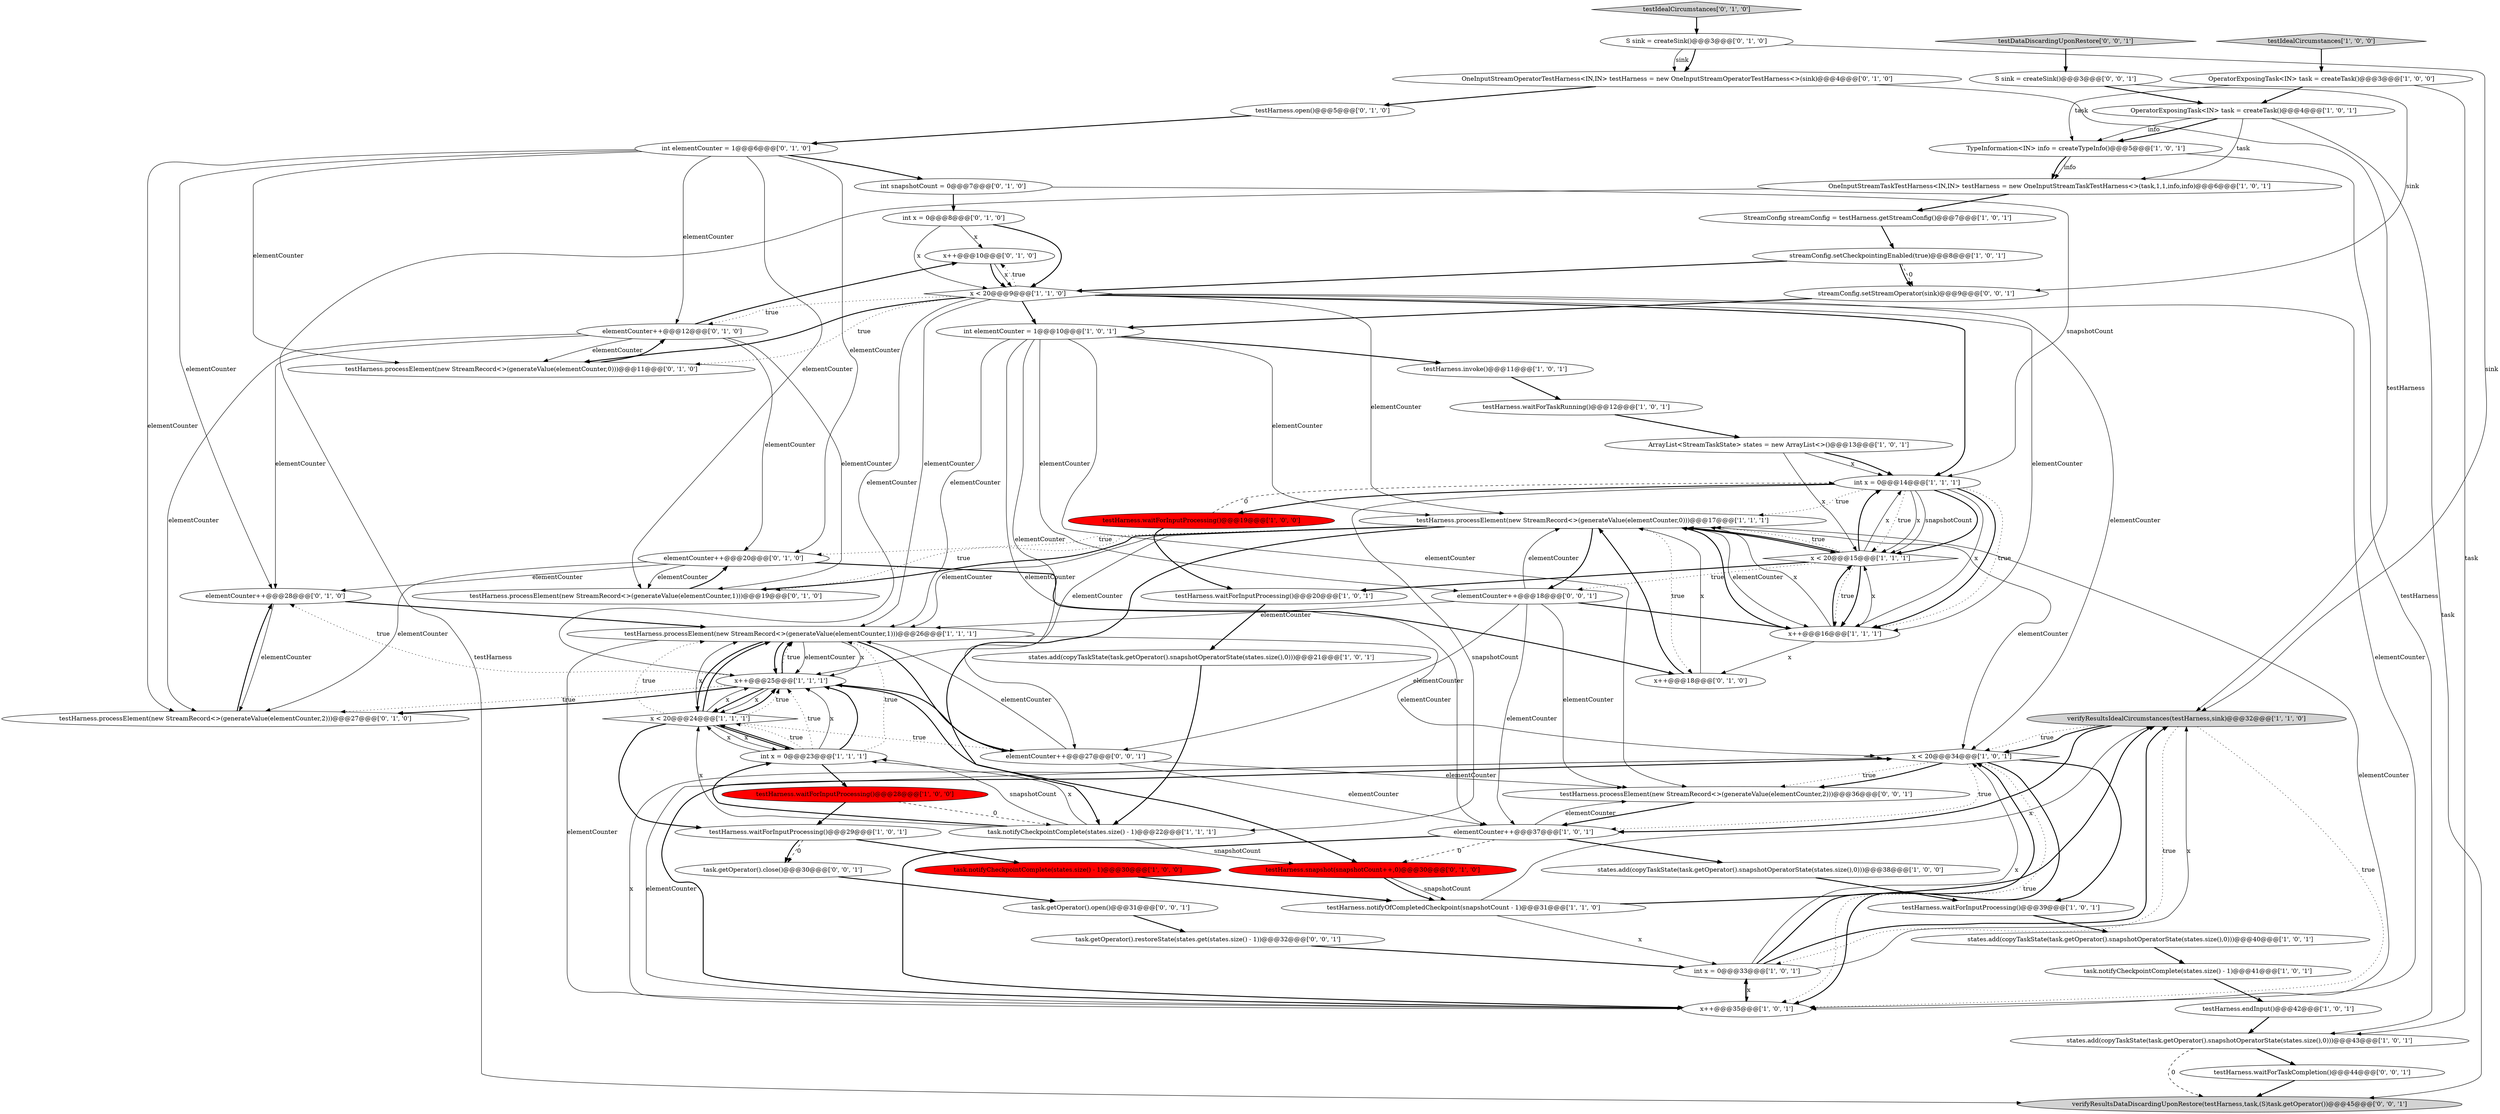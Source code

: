 digraph {
47 [style = filled, label = "testIdealCircumstances['0', '1', '0']", fillcolor = lightgray, shape = diamond image = "AAA0AAABBB2BBB"];
51 [style = filled, label = "int elementCounter = 1@@@6@@@['0', '1', '0']", fillcolor = white, shape = ellipse image = "AAA0AAABBB2BBB"];
63 [style = filled, label = "task.getOperator().close()@@@30@@@['0', '0', '1']", fillcolor = white, shape = ellipse image = "AAA0AAABBB3BBB"];
41 [style = filled, label = "int snapshotCount = 0@@@7@@@['0', '1', '0']", fillcolor = white, shape = ellipse image = "AAA0AAABBB2BBB"];
13 [style = filled, label = "testHarness.waitForInputProcessing()@@@39@@@['1', '0', '1']", fillcolor = white, shape = ellipse image = "AAA0AAABBB1BBB"];
17 [style = filled, label = "task.notifyCheckpointComplete(states.size() - 1)@@@30@@@['1', '0', '0']", fillcolor = red, shape = ellipse image = "AAA1AAABBB1BBB"];
27 [style = filled, label = "testHarness.processElement(new StreamRecord<>(generateValue(elementCounter,0)))@@@17@@@['1', '1', '1']", fillcolor = white, shape = ellipse image = "AAA0AAABBB1BBB"];
62 [style = filled, label = "testDataDiscardingUponRestore['0', '0', '1']", fillcolor = lightgray, shape = diamond image = "AAA0AAABBB3BBB"];
9 [style = filled, label = "testHarness.notifyOfCompletedCheckpoint(snapshotCount - 1)@@@31@@@['1', '1', '0']", fillcolor = white, shape = ellipse image = "AAA0AAABBB1BBB"];
37 [style = filled, label = "testHarness.waitForInputProcessing()@@@20@@@['1', '0', '1']", fillcolor = white, shape = ellipse image = "AAA0AAABBB1BBB"];
5 [style = filled, label = "OperatorExposingTask<IN> task = createTask()@@@4@@@['1', '0', '1']", fillcolor = white, shape = ellipse image = "AAA0AAABBB1BBB"];
65 [style = filled, label = "verifyResultsDataDiscardingUponRestore(testHarness,task,(S)task.getOperator())@@@45@@@['0', '0', '1']", fillcolor = lightgray, shape = ellipse image = "AAA0AAABBB3BBB"];
44 [style = filled, label = "elementCounter++@@@20@@@['0', '1', '0']", fillcolor = white, shape = ellipse image = "AAA0AAABBB2BBB"];
30 [style = filled, label = "x++@@@25@@@['1', '1', '1']", fillcolor = white, shape = ellipse image = "AAA0AAABBB1BBB"];
45 [style = filled, label = "testHarness.open()@@@5@@@['0', '1', '0']", fillcolor = white, shape = ellipse image = "AAA0AAABBB2BBB"];
23 [style = filled, label = "int elementCounter = 1@@@10@@@['1', '0', '1']", fillcolor = white, shape = ellipse image = "AAA0AAABBB1BBB"];
29 [style = filled, label = "task.notifyCheckpointComplete(states.size() - 1)@@@22@@@['1', '1', '1']", fillcolor = white, shape = ellipse image = "AAA0AAABBB1BBB"];
10 [style = filled, label = "x < 20@@@34@@@['1', '0', '1']", fillcolor = white, shape = diamond image = "AAA0AAABBB1BBB"];
2 [style = filled, label = "int x = 0@@@33@@@['1', '0', '1']", fillcolor = white, shape = ellipse image = "AAA0AAABBB1BBB"];
15 [style = filled, label = "testHarness.invoke()@@@11@@@['1', '0', '1']", fillcolor = white, shape = ellipse image = "AAA0AAABBB1BBB"];
52 [style = filled, label = "x++@@@10@@@['0', '1', '0']", fillcolor = white, shape = ellipse image = "AAA0AAABBB2BBB"];
46 [style = filled, label = "x++@@@18@@@['0', '1', '0']", fillcolor = white, shape = ellipse image = "AAA0AAABBB2BBB"];
11 [style = filled, label = "testHarness.waitForTaskRunning()@@@12@@@['1', '0', '1']", fillcolor = white, shape = ellipse image = "AAA0AAABBB1BBB"];
33 [style = filled, label = "task.notifyCheckpointComplete(states.size() - 1)@@@41@@@['1', '0', '1']", fillcolor = white, shape = ellipse image = "AAA0AAABBB1BBB"];
57 [style = filled, label = "elementCounter++@@@27@@@['0', '0', '1']", fillcolor = white, shape = ellipse image = "AAA0AAABBB3BBB"];
6 [style = filled, label = "OneInputStreamTaskTestHarness<IN,IN> testHarness = new OneInputStreamTaskTestHarness<>(task,1,1,info,info)@@@6@@@['1', '0', '1']", fillcolor = white, shape = ellipse image = "AAA0AAABBB1BBB"];
60 [style = filled, label = "testHarness.waitForTaskCompletion()@@@44@@@['0', '0', '1']", fillcolor = white, shape = ellipse image = "AAA0AAABBB3BBB"];
12 [style = filled, label = "ArrayList<StreamTaskState> states = new ArrayList<>()@@@13@@@['1', '0', '1']", fillcolor = white, shape = ellipse image = "AAA0AAABBB1BBB"];
56 [style = filled, label = "testHarness.processElement(new StreamRecord<>(generateValue(elementCounter,2)))@@@36@@@['0', '0', '1']", fillcolor = white, shape = ellipse image = "AAA0AAABBB3BBB"];
58 [style = filled, label = "task.getOperator().restoreState(states.get(states.size() - 1))@@@32@@@['0', '0', '1']", fillcolor = white, shape = ellipse image = "AAA0AAABBB3BBB"];
55 [style = filled, label = "S sink = createSink()@@@3@@@['0', '0', '1']", fillcolor = white, shape = ellipse image = "AAA0AAABBB3BBB"];
20 [style = filled, label = "int x = 0@@@14@@@['1', '1', '1']", fillcolor = white, shape = ellipse image = "AAA0AAABBB1BBB"];
35 [style = filled, label = "testIdealCircumstances['1', '0', '0']", fillcolor = lightgray, shape = diamond image = "AAA0AAABBB1BBB"];
0 [style = filled, label = "int x = 0@@@23@@@['1', '1', '1']", fillcolor = white, shape = ellipse image = "AAA0AAABBB1BBB"];
26 [style = filled, label = "StreamConfig streamConfig = testHarness.getStreamConfig()@@@7@@@['1', '0', '1']", fillcolor = white, shape = ellipse image = "AAA0AAABBB1BBB"];
38 [style = filled, label = "testHarness.waitForInputProcessing()@@@19@@@['1', '0', '0']", fillcolor = red, shape = ellipse image = "AAA1AAABBB1BBB"];
36 [style = filled, label = "x < 20@@@15@@@['1', '1', '1']", fillcolor = white, shape = diamond image = "AAA0AAABBB1BBB"];
59 [style = filled, label = "task.getOperator().open()@@@31@@@['0', '0', '1']", fillcolor = white, shape = ellipse image = "AAA0AAABBB3BBB"];
64 [style = filled, label = "elementCounter++@@@18@@@['0', '0', '1']", fillcolor = white, shape = ellipse image = "AAA0AAABBB3BBB"];
50 [style = filled, label = "S sink = createSink()@@@3@@@['0', '1', '0']", fillcolor = white, shape = ellipse image = "AAA0AAABBB2BBB"];
14 [style = filled, label = "streamConfig.setCheckpointingEnabled(true)@@@8@@@['1', '0', '1']", fillcolor = white, shape = ellipse image = "AAA0AAABBB1BBB"];
16 [style = filled, label = "x++@@@35@@@['1', '0', '1']", fillcolor = white, shape = ellipse image = "AAA0AAABBB1BBB"];
31 [style = filled, label = "verifyResultsIdealCircumstances(testHarness,sink)@@@32@@@['1', '1', '0']", fillcolor = lightgray, shape = ellipse image = "AAA0AAABBB1BBB"];
7 [style = filled, label = "x++@@@16@@@['1', '1', '1']", fillcolor = white, shape = ellipse image = "AAA0AAABBB1BBB"];
24 [style = filled, label = "TypeInformation<IN> info = createTypeInfo()@@@5@@@['1', '0', '1']", fillcolor = white, shape = ellipse image = "AAA0AAABBB1BBB"];
19 [style = filled, label = "states.add(copyTaskState(task.getOperator().snapshotOperatorState(states.size(),0)))@@@40@@@['1', '0', '1']", fillcolor = white, shape = ellipse image = "AAA0AAABBB1BBB"];
1 [style = filled, label = "x < 20@@@9@@@['1', '1', '0']", fillcolor = white, shape = diamond image = "AAA0AAABBB1BBB"];
32 [style = filled, label = "states.add(copyTaskState(task.getOperator().snapshotOperatorState(states.size(),0)))@@@38@@@['1', '0', '0']", fillcolor = white, shape = ellipse image = "AAA0AAABBB1BBB"];
34 [style = filled, label = "testHarness.processElement(new StreamRecord<>(generateValue(elementCounter,1)))@@@26@@@['1', '1', '1']", fillcolor = white, shape = ellipse image = "AAA0AAABBB1BBB"];
40 [style = filled, label = "testHarness.snapshot(snapshotCount++,0)@@@30@@@['0', '1', '0']", fillcolor = red, shape = ellipse image = "AAA1AAABBB2BBB"];
53 [style = filled, label = "elementCounter++@@@28@@@['0', '1', '0']", fillcolor = white, shape = ellipse image = "AAA0AAABBB2BBB"];
54 [style = filled, label = "testHarness.processElement(new StreamRecord<>(generateValue(elementCounter,2)))@@@27@@@['0', '1', '0']", fillcolor = white, shape = ellipse image = "AAA0AAABBB2BBB"];
21 [style = filled, label = "x < 20@@@24@@@['1', '1', '1']", fillcolor = white, shape = diamond image = "AAA0AAABBB1BBB"];
28 [style = filled, label = "testHarness.waitForInputProcessing()@@@29@@@['1', '0', '1']", fillcolor = white, shape = ellipse image = "AAA0AAABBB1BBB"];
48 [style = filled, label = "OneInputStreamOperatorTestHarness<IN,IN> testHarness = new OneInputStreamOperatorTestHarness<>(sink)@@@4@@@['0', '1', '0']", fillcolor = white, shape = ellipse image = "AAA0AAABBB2BBB"];
22 [style = filled, label = "OperatorExposingTask<IN> task = createTask()@@@3@@@['1', '0', '0']", fillcolor = white, shape = ellipse image = "AAA0AAABBB1BBB"];
49 [style = filled, label = "int x = 0@@@8@@@['0', '1', '0']", fillcolor = white, shape = ellipse image = "AAA0AAABBB2BBB"];
43 [style = filled, label = "testHarness.processElement(new StreamRecord<>(generateValue(elementCounter,0)))@@@11@@@['0', '1', '0']", fillcolor = white, shape = ellipse image = "AAA0AAABBB2BBB"];
25 [style = filled, label = "elementCounter++@@@37@@@['1', '0', '1']", fillcolor = white, shape = ellipse image = "AAA0AAABBB1BBB"];
8 [style = filled, label = "states.add(copyTaskState(task.getOperator().snapshotOperatorState(states.size(),0)))@@@21@@@['1', '0', '1']", fillcolor = white, shape = ellipse image = "AAA0AAABBB1BBB"];
3 [style = filled, label = "states.add(copyTaskState(task.getOperator().snapshotOperatorState(states.size(),0)))@@@43@@@['1', '0', '1']", fillcolor = white, shape = ellipse image = "AAA0AAABBB1BBB"];
42 [style = filled, label = "testHarness.processElement(new StreamRecord<>(generateValue(elementCounter,1)))@@@19@@@['0', '1', '0']", fillcolor = white, shape = ellipse image = "AAA0AAABBB2BBB"];
39 [style = filled, label = "elementCounter++@@@12@@@['0', '1', '0']", fillcolor = white, shape = ellipse image = "AAA0AAABBB2BBB"];
4 [style = filled, label = "testHarness.endInput()@@@42@@@['1', '0', '1']", fillcolor = white, shape = ellipse image = "AAA0AAABBB1BBB"];
18 [style = filled, label = "testHarness.waitForInputProcessing()@@@28@@@['1', '0', '0']", fillcolor = red, shape = ellipse image = "AAA1AAABBB1BBB"];
61 [style = filled, label = "streamConfig.setStreamOperator(sink)@@@9@@@['0', '0', '1']", fillcolor = white, shape = ellipse image = "AAA0AAABBB3BBB"];
52->1 [style = bold, label=""];
0->30 [style = bold, label=""];
1->39 [style = dotted, label="true"];
53->54 [style = solid, label="elementCounter"];
51->44 [style = solid, label="elementCounter"];
27->44 [style = dotted, label="true"];
7->27 [style = solid, label="x"];
17->9 [style = bold, label=""];
51->42 [style = solid, label="elementCounter"];
39->42 [style = solid, label="elementCounter"];
0->30 [style = solid, label="x"];
64->56 [style = solid, label="elementCounter"];
29->0 [style = bold, label=""];
27->34 [style = solid, label="elementCounter"];
1->20 [style = bold, label=""];
20->27 [style = dotted, label="true"];
20->36 [style = dotted, label="true"];
34->30 [style = solid, label="elementCounter"];
44->54 [style = solid, label="elementCounter"];
62->55 [style = bold, label=""];
59->58 [style = bold, label=""];
21->30 [style = bold, label=""];
39->54 [style = solid, label="elementCounter"];
3->65 [style = dashed, label="0"];
20->7 [style = solid, label="x"];
36->20 [style = bold, label=""];
34->16 [style = solid, label="elementCounter"];
1->23 [style = bold, label=""];
21->28 [style = bold, label=""];
39->43 [style = solid, label="elementCounter"];
5->6 [style = solid, label="task"];
2->10 [style = solid, label="x"];
44->46 [style = bold, label=""];
48->31 [style = solid, label="testHarness"];
42->44 [style = bold, label=""];
41->20 [style = solid, label="snapshotCount"];
39->53 [style = solid, label="elementCounter"];
15->11 [style = bold, label=""];
9->2 [style = solid, label="x"];
0->21 [style = dotted, label="true"];
53->34 [style = bold, label=""];
29->21 [style = solid, label="x"];
0->34 [style = dotted, label="true"];
21->57 [style = dotted, label="true"];
51->53 [style = solid, label="elementCounter"];
54->53 [style = bold, label=""];
30->40 [style = bold, label=""];
60->65 [style = bold, label=""];
38->20 [style = dashed, label="0"];
28->63 [style = dashed, label="0"];
1->10 [style = solid, label="elementCounter"];
27->7 [style = solid, label="elementCounter"];
10->16 [style = dotted, label="true"];
5->24 [style = solid, label="info"];
2->31 [style = bold, label=""];
18->29 [style = dashed, label="0"];
4->3 [style = bold, label=""];
22->3 [style = solid, label="task"];
44->42 [style = solid, label="elementCounter"];
14->61 [style = dashed, label="0"];
21->0 [style = bold, label=""];
34->30 [style = solid, label="x"];
26->14 [style = bold, label=""];
1->27 [style = solid, label="elementCounter"];
1->43 [style = dotted, label="true"];
25->40 [style = dashed, label="0"];
58->2 [style = bold, label=""];
11->12 [style = bold, label=""];
30->34 [style = bold, label=""];
41->49 [style = bold, label=""];
0->21 [style = bold, label=""];
20->38 [style = bold, label=""];
55->5 [style = bold, label=""];
56->25 [style = bold, label=""];
29->40 [style = solid, label="snapshotCount"];
31->10 [style = dotted, label="true"];
22->5 [style = bold, label=""];
18->28 [style = bold, label=""];
34->10 [style = solid, label="elementCounter"];
30->53 [style = dotted, label="true"];
27->30 [style = solid, label="elementCounter"];
57->56 [style = solid, label="elementCounter"];
30->54 [style = dotted, label="true"];
36->7 [style = dotted, label="true"];
28->63 [style = bold, label=""];
39->52 [style = bold, label=""];
10->25 [style = dotted, label="true"];
49->1 [style = bold, label=""];
0->21 [style = solid, label="x"];
38->37 [style = bold, label=""];
49->52 [style = solid, label="x"];
21->30 [style = dotted, label="true"];
36->20 [style = solid, label="x"];
57->30 [style = bold, label=""];
1->30 [style = solid, label="elementCounter"];
27->64 [style = bold, label=""];
14->61 [style = bold, label=""];
1->34 [style = solid, label="elementCounter"];
36->37 [style = bold, label=""];
7->46 [style = solid, label="x"];
27->29 [style = bold, label=""];
20->7 [style = bold, label=""];
44->53 [style = solid, label="elementCounter"];
27->42 [style = dotted, label="true"];
25->56 [style = solid, label="elementCounter"];
2->16 [style = solid, label="x"];
23->25 [style = solid, label="elementCounter"];
34->57 [style = bold, label=""];
19->33 [style = bold, label=""];
23->34 [style = solid, label="elementCounter"];
6->26 [style = bold, label=""];
31->25 [style = bold, label=""];
64->57 [style = solid, label="elementCounter"];
20->29 [style = solid, label="snapshotCount"];
12->20 [style = solid, label="x"];
63->59 [style = bold, label=""];
45->51 [style = bold, label=""];
9->31 [style = bold, label=""];
2->31 [style = solid, label="x"];
33->4 [style = bold, label=""];
21->34 [style = bold, label=""];
23->15 [style = bold, label=""];
1->16 [style = solid, label="elementCounter"];
29->0 [style = solid, label="snapshotCount"];
12->20 [style = bold, label=""];
40->9 [style = solid, label="snapshotCount"];
22->24 [style = solid, label="task"];
20->36 [style = solid, label="x"];
40->9 [style = bold, label=""];
24->6 [style = solid, label="info"];
20->7 [style = dotted, label="true"];
50->48 [style = bold, label=""];
2->10 [style = bold, label=""];
25->16 [style = bold, label=""];
30->34 [style = dotted, label="true"];
0->30 [style = dotted, label="true"];
47->50 [style = bold, label=""];
16->10 [style = solid, label="x"];
10->56 [style = dotted, label="true"];
49->1 [style = solid, label="x"];
20->36 [style = solid, label="snapshotCount"];
7->36 [style = solid, label="x"];
9->31 [style = solid, label="x"];
13->19 [style = bold, label=""];
30->21 [style = bold, label=""];
64->34 [style = solid, label="elementCounter"];
10->16 [style = bold, label=""];
10->13 [style = bold, label=""];
27->46 [style = dotted, label="true"];
50->48 [style = solid, label="sink"];
31->10 [style = bold, label=""];
5->24 [style = bold, label=""];
61->23 [style = bold, label=""];
30->54 [style = bold, label=""];
28->17 [style = bold, label=""];
31->2 [style = dotted, label="true"];
0->18 [style = bold, label=""];
23->27 [style = solid, label="elementCounter"];
27->16 [style = solid, label="elementCounter"];
37->8 [style = bold, label=""];
6->65 [style = solid, label="testHarness"];
43->39 [style = bold, label=""];
21->0 [style = solid, label="x"];
27->10 [style = solid, label="elementCounter"];
20->36 [style = bold, label=""];
7->36 [style = bold, label=""];
34->21 [style = bold, label=""];
51->39 [style = solid, label="elementCounter"];
23->56 [style = solid, label="elementCounter"];
27->36 [style = bold, label=""];
52->1 [style = solid, label="x"];
36->27 [style = dotted, label="true"];
10->56 [style = bold, label=""];
24->3 [style = solid, label="testHarness"];
51->43 [style = solid, label="elementCounter"];
30->21 [style = solid, label="x"];
16->10 [style = bold, label=""];
35->22 [style = bold, label=""];
1->43 [style = bold, label=""];
25->32 [style = bold, label=""];
29->0 [style = solid, label="x"];
5->65 [style = solid, label="task"];
21->34 [style = dotted, label="true"];
46->27 [style = solid, label="x"];
31->16 [style = dotted, label="true"];
16->2 [style = bold, label=""];
21->30 [style = solid, label="x"];
34->30 [style = bold, label=""];
21->34 [style = solid, label="x"];
1->52 [style = dotted, label="true"];
14->1 [style = bold, label=""];
51->54 [style = solid, label="elementCounter"];
36->64 [style = dotted, label="true"];
27->42 [style = bold, label=""];
64->7 [style = bold, label=""];
23->64 [style = solid, label="elementCounter"];
48->45 [style = bold, label=""];
64->27 [style = solid, label="elementCounter"];
16->10 [style = solid, label="elementCounter"];
36->27 [style = bold, label=""];
36->7 [style = bold, label=""];
39->44 [style = solid, label="elementCounter"];
46->27 [style = bold, label=""];
23->57 [style = solid, label="elementCounter"];
1->7 [style = solid, label="elementCounter"];
57->25 [style = solid, label="elementCounter"];
7->27 [style = bold, label=""];
57->34 [style = solid, label="elementCounter"];
64->25 [style = solid, label="elementCounter"];
55->61 [style = solid, label="sink"];
32->13 [style = bold, label=""];
24->6 [style = bold, label=""];
51->41 [style = bold, label=""];
8->29 [style = bold, label=""];
50->31 [style = solid, label="sink"];
12->36 [style = solid, label="x"];
3->60 [style = bold, label=""];
}
